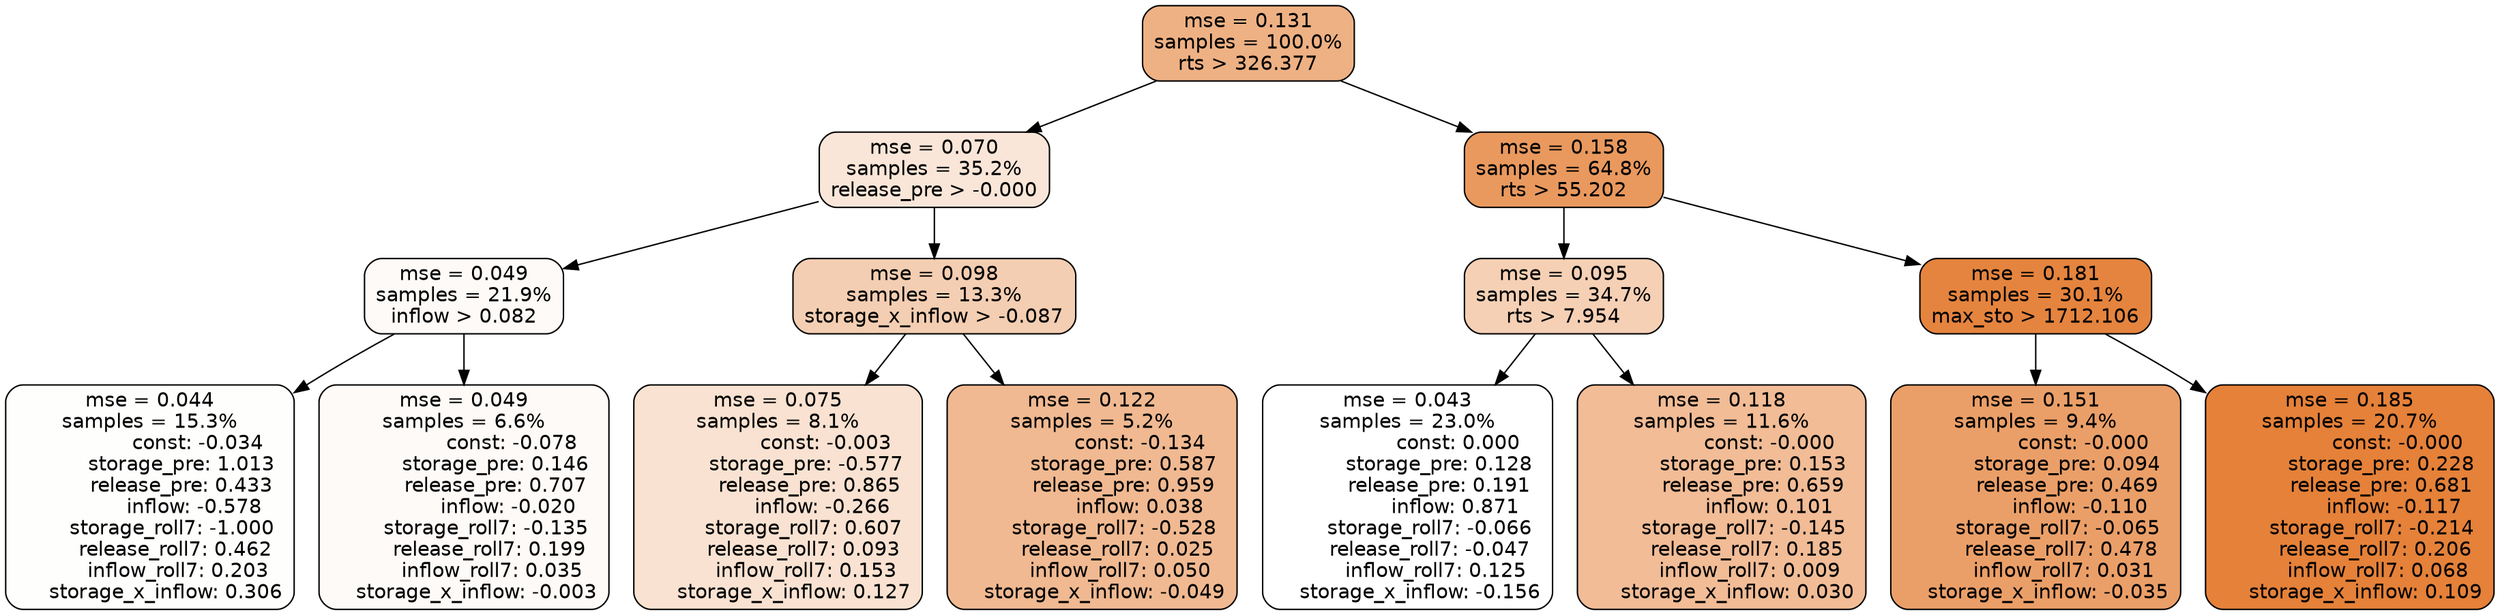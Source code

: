digraph tree {
node [shape=rectangle, style="filled, rounded", color="black", fontname=helvetica] ;
edge [fontname=helvetica] ;
	"0" [label="mse = 0.131
samples = 100.0%
rts > 326.377", fillcolor="#eeb184"]
	"8" [label="mse = 0.070
samples = 35.2%
release_pre > -0.000", fillcolor="#fae6d8"]
	"1" [label="mse = 0.158
samples = 64.8%
rts > 55.202", fillcolor="#e9995e"]
	"9" [label="mse = 0.049
samples = 21.9%
inflow > 0.082", fillcolor="#fdfaf7"]
	"12" [label="mse = 0.098
samples = 13.3%
storage_x_inflow > -0.087", fillcolor="#f4ceb2"]
	"2" [label="mse = 0.095
samples = 34.7%
rts > 7.954", fillcolor="#f5d0b5"]
	"5" [label="mse = 0.181
samples = 30.1%
max_sto > 1712.106", fillcolor="#e5843e"]
	"10" [label="mse = 0.044
samples = 15.3%
               const: -0.034
          storage_pre: 1.013
          release_pre: 0.433
              inflow: -0.578
       storage_roll7: -1.000
        release_roll7: 0.462
         inflow_roll7: 0.203
     storage_x_inflow: 0.306", fillcolor="#fefefd"]
	"11" [label="mse = 0.049
samples = 6.6%
               const: -0.078
          storage_pre: 0.146
          release_pre: 0.707
              inflow: -0.020
       storage_roll7: -0.135
        release_roll7: 0.199
         inflow_roll7: 0.035
    storage_x_inflow: -0.003", fillcolor="#fdfaf7"]
	"13" [label="mse = 0.075
samples = 8.1%
               const: -0.003
         storage_pre: -0.577
          release_pre: 0.865
              inflow: -0.266
        storage_roll7: 0.607
        release_roll7: 0.093
         inflow_roll7: 0.153
     storage_x_inflow: 0.127", fillcolor="#f9e2d1"]
	"14" [label="mse = 0.122
samples = 5.2%
               const: -0.134
          storage_pre: 0.587
          release_pre: 0.959
               inflow: 0.038
       storage_roll7: -0.528
        release_roll7: 0.025
         inflow_roll7: 0.050
    storage_x_inflow: -0.049", fillcolor="#f0b991"]
	"3" [label="mse = 0.043
samples = 23.0%
                const: 0.000
          storage_pre: 0.128
          release_pre: 0.191
               inflow: 0.871
       storage_roll7: -0.066
       release_roll7: -0.047
         inflow_roll7: 0.125
    storage_x_inflow: -0.156", fillcolor="#ffffff"]
	"4" [label="mse = 0.118
samples = 11.6%
               const: -0.000
          storage_pre: 0.153
          release_pre: 0.659
               inflow: 0.101
       storage_roll7: -0.145
        release_roll7: 0.185
         inflow_roll7: 0.009
     storage_x_inflow: 0.030", fillcolor="#f1bc96"]
	"7" [label="mse = 0.151
samples = 9.4%
               const: -0.000
          storage_pre: 0.094
          release_pre: 0.469
              inflow: -0.110
       storage_roll7: -0.065
        release_roll7: 0.478
         inflow_roll7: 0.031
    storage_x_inflow: -0.035", fillcolor="#eb9f68"]
	"6" [label="mse = 0.185
samples = 20.7%
               const: -0.000
          storage_pre: 0.228
          release_pre: 0.681
              inflow: -0.117
       storage_roll7: -0.214
        release_roll7: 0.206
         inflow_roll7: 0.068
     storage_x_inflow: 0.109", fillcolor="#e58139"]

	"0" -> "1"
	"0" -> "8"
	"8" -> "9"
	"8" -> "12"
	"1" -> "2"
	"1" -> "5"
	"9" -> "10"
	"9" -> "11"
	"12" -> "13"
	"12" -> "14"
	"2" -> "3"
	"2" -> "4"
	"5" -> "6"
	"5" -> "7"
}